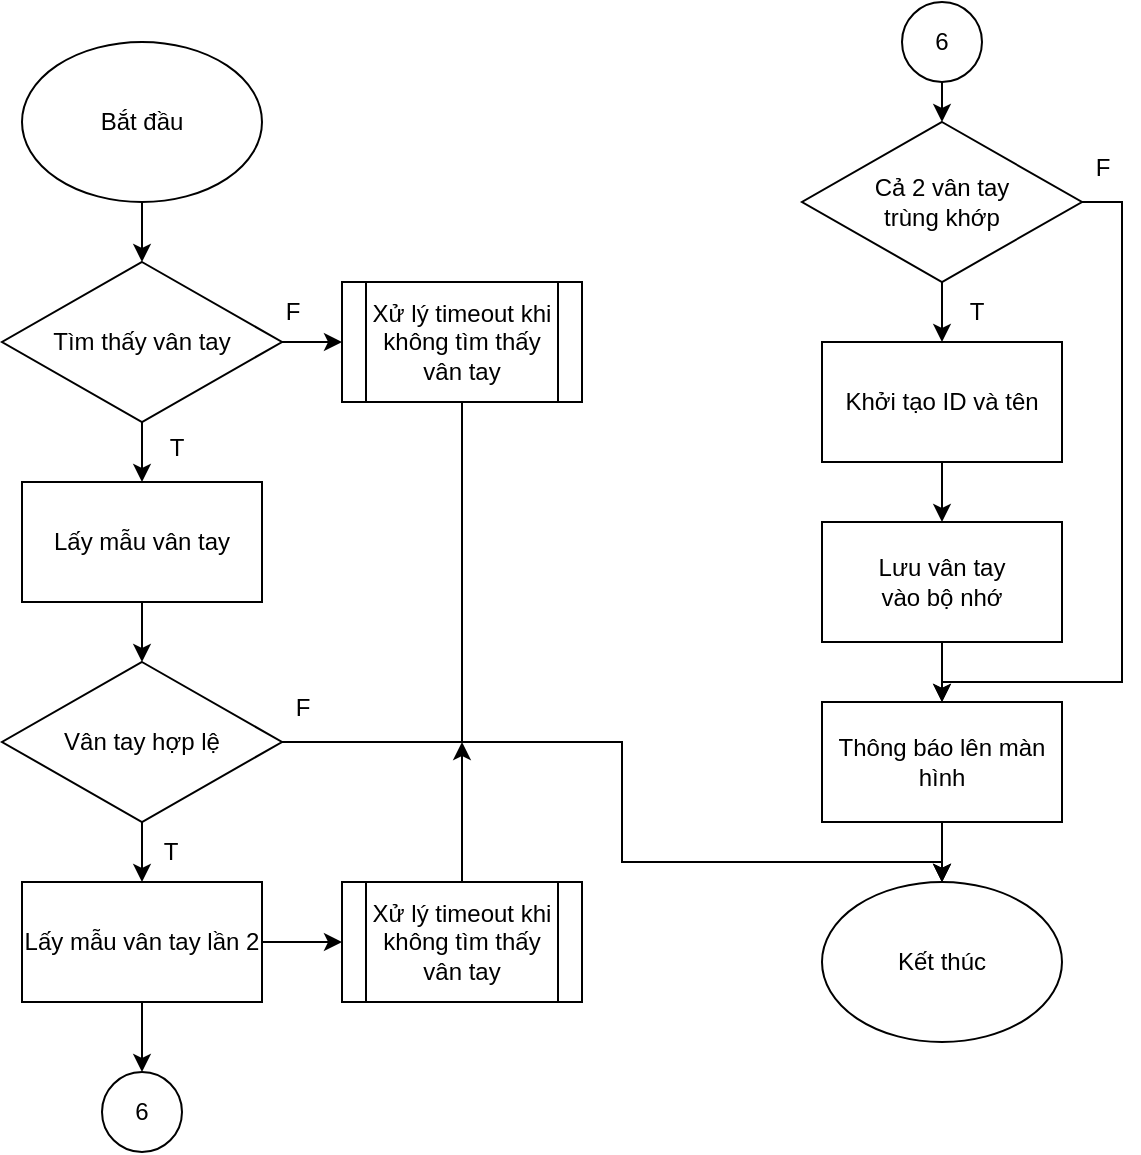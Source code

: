 <mxfile version="22.1.16" type="device">
  <diagram name="Page-1" id="izGDIXWdiDGOQhlA-iLo">
    <mxGraphModel dx="1230" dy="817" grid="1" gridSize="10" guides="1" tooltips="1" connect="1" arrows="1" fold="1" page="1" pageScale="1" pageWidth="827" pageHeight="1169" math="0" shadow="0">
      <root>
        <mxCell id="0" />
        <mxCell id="1" parent="0" />
        <mxCell id="4VplBbc3Qp97Eee8QdOj-6" style="edgeStyle=orthogonalEdgeStyle;rounded=0;orthogonalLoop=1;jettySize=auto;html=1;exitX=0.5;exitY=1;exitDx=0;exitDy=0;entryX=0.5;entryY=0;entryDx=0;entryDy=0;" parent="1" source="4VplBbc3Qp97Eee8QdOj-1" target="4VplBbc3Qp97Eee8QdOj-3" edge="1">
          <mxGeometry relative="1" as="geometry" />
        </mxCell>
        <mxCell id="4VplBbc3Qp97Eee8QdOj-1" value="Bắt đầu" style="ellipse;whiteSpace=wrap;html=1;" parent="1" vertex="1">
          <mxGeometry x="340" y="70" width="120" height="80" as="geometry" />
        </mxCell>
        <mxCell id="4VplBbc3Qp97Eee8QdOj-11" style="edgeStyle=orthogonalEdgeStyle;rounded=0;orthogonalLoop=1;jettySize=auto;html=1;exitX=1;exitY=0.5;exitDx=0;exitDy=0;entryX=0;entryY=0.5;entryDx=0;entryDy=0;" parent="1" source="4VplBbc3Qp97Eee8QdOj-3" target="4VplBbc3Qp97Eee8QdOj-10" edge="1">
          <mxGeometry relative="1" as="geometry" />
        </mxCell>
        <mxCell id="4VplBbc3Qp97Eee8QdOj-15" style="edgeStyle=orthogonalEdgeStyle;rounded=0;orthogonalLoop=1;jettySize=auto;html=1;exitX=0.5;exitY=1;exitDx=0;exitDy=0;entryX=0.5;entryY=0;entryDx=0;entryDy=0;" parent="1" source="4VplBbc3Qp97Eee8QdOj-3" target="4VplBbc3Qp97Eee8QdOj-14" edge="1">
          <mxGeometry relative="1" as="geometry" />
        </mxCell>
        <mxCell id="4VplBbc3Qp97Eee8QdOj-3" value="Tìm thấy vân tay" style="rhombus;whiteSpace=wrap;html=1;" parent="1" vertex="1">
          <mxGeometry x="330" y="180" width="140" height="80" as="geometry" />
        </mxCell>
        <mxCell id="nUrgJPAWz0GhqdLrq_Ft-11" style="edgeStyle=orthogonalEdgeStyle;rounded=0;orthogonalLoop=1;jettySize=auto;html=1;exitX=0.5;exitY=1;exitDx=0;exitDy=0;entryX=0.5;entryY=0;entryDx=0;entryDy=0;" edge="1" parent="1" source="4VplBbc3Qp97Eee8QdOj-10" target="4VplBbc3Qp97Eee8QdOj-26">
          <mxGeometry relative="1" as="geometry">
            <Array as="points">
              <mxPoint x="560" y="420" />
              <mxPoint x="640" y="420" />
              <mxPoint x="640" y="480" />
              <mxPoint x="800" y="480" />
            </Array>
          </mxGeometry>
        </mxCell>
        <mxCell id="4VplBbc3Qp97Eee8QdOj-10" value="Xử lý timeout khi không tìm thấy vân tay" style="shape=process;whiteSpace=wrap;html=1;backgroundOutline=1;" parent="1" vertex="1">
          <mxGeometry x="500" y="190" width="120" height="60" as="geometry" />
        </mxCell>
        <mxCell id="4VplBbc3Qp97Eee8QdOj-12" value="F" style="text;html=1;align=center;verticalAlign=middle;resizable=0;points=[];autosize=1;strokeColor=none;fillColor=none;" parent="1" vertex="1">
          <mxGeometry x="460" y="190" width="30" height="30" as="geometry" />
        </mxCell>
        <mxCell id="4VplBbc3Qp97Eee8QdOj-17" style="edgeStyle=orthogonalEdgeStyle;rounded=0;orthogonalLoop=1;jettySize=auto;html=1;exitX=0.5;exitY=1;exitDx=0;exitDy=0;entryX=0.5;entryY=0;entryDx=0;entryDy=0;" parent="1" source="4VplBbc3Qp97Eee8QdOj-14" target="4VplBbc3Qp97Eee8QdOj-16" edge="1">
          <mxGeometry relative="1" as="geometry" />
        </mxCell>
        <mxCell id="4VplBbc3Qp97Eee8QdOj-14" value="Lấy mẫu vân tay" style="rounded=0;whiteSpace=wrap;html=1;" parent="1" vertex="1">
          <mxGeometry x="340" y="290" width="120" height="60" as="geometry" />
        </mxCell>
        <mxCell id="4VplBbc3Qp97Eee8QdOj-19" style="edgeStyle=orthogonalEdgeStyle;rounded=0;orthogonalLoop=1;jettySize=auto;html=1;exitX=0.5;exitY=1;exitDx=0;exitDy=0;entryX=0.5;entryY=0;entryDx=0;entryDy=0;" parent="1" source="4VplBbc3Qp97Eee8QdOj-16" target="4VplBbc3Qp97Eee8QdOj-18" edge="1">
          <mxGeometry relative="1" as="geometry" />
        </mxCell>
        <mxCell id="nUrgJPAWz0GhqdLrq_Ft-1" style="edgeStyle=orthogonalEdgeStyle;rounded=0;orthogonalLoop=1;jettySize=auto;html=1;exitX=1;exitY=0.5;exitDx=0;exitDy=0;" edge="1" parent="1" source="4VplBbc3Qp97Eee8QdOj-16">
          <mxGeometry relative="1" as="geometry">
            <mxPoint x="800" y="490" as="targetPoint" />
            <Array as="points">
              <mxPoint x="640" y="420" />
              <mxPoint x="640" y="480" />
              <mxPoint x="800" y="480" />
            </Array>
          </mxGeometry>
        </mxCell>
        <mxCell id="4VplBbc3Qp97Eee8QdOj-16" value="Vân tay hợp lệ" style="rhombus;whiteSpace=wrap;html=1;" parent="1" vertex="1">
          <mxGeometry x="330" y="380" width="140" height="80" as="geometry" />
        </mxCell>
        <mxCell id="4VplBbc3Qp97Eee8QdOj-29" style="edgeStyle=orthogonalEdgeStyle;rounded=0;orthogonalLoop=1;jettySize=auto;html=1;exitX=1;exitY=0.5;exitDx=0;exitDy=0;entryX=0;entryY=0.5;entryDx=0;entryDy=0;" parent="1" source="4VplBbc3Qp97Eee8QdOj-18" target="4VplBbc3Qp97Eee8QdOj-28" edge="1">
          <mxGeometry relative="1" as="geometry" />
        </mxCell>
        <mxCell id="nUrgJPAWz0GhqdLrq_Ft-8" style="edgeStyle=orthogonalEdgeStyle;rounded=0;orthogonalLoop=1;jettySize=auto;html=1;exitX=0.5;exitY=1;exitDx=0;exitDy=0;entryX=0.5;entryY=0;entryDx=0;entryDy=0;" edge="1" parent="1" source="4VplBbc3Qp97Eee8QdOj-18" target="nUrgJPAWz0GhqdLrq_Ft-7">
          <mxGeometry relative="1" as="geometry" />
        </mxCell>
        <mxCell id="4VplBbc3Qp97Eee8QdOj-18" value="Lấy mẫu vân tay lần 2" style="rounded=0;whiteSpace=wrap;html=1;" parent="1" vertex="1">
          <mxGeometry x="340" y="490" width="120" height="60" as="geometry" />
        </mxCell>
        <mxCell id="4VplBbc3Qp97Eee8QdOj-23" style="edgeStyle=orthogonalEdgeStyle;rounded=0;orthogonalLoop=1;jettySize=auto;html=1;exitX=0.5;exitY=1;exitDx=0;exitDy=0;entryX=0.5;entryY=0;entryDx=0;entryDy=0;" parent="1" source="4VplBbc3Qp97Eee8QdOj-20" target="4VplBbc3Qp97Eee8QdOj-22" edge="1">
          <mxGeometry relative="1" as="geometry" />
        </mxCell>
        <mxCell id="4VplBbc3Qp97Eee8QdOj-33" style="edgeStyle=orthogonalEdgeStyle;rounded=0;orthogonalLoop=1;jettySize=auto;html=1;exitX=1;exitY=0.5;exitDx=0;exitDy=0;entryX=0.5;entryY=0;entryDx=0;entryDy=0;" parent="1" source="4VplBbc3Qp97Eee8QdOj-20" target="4VplBbc3Qp97Eee8QdOj-30" edge="1">
          <mxGeometry relative="1" as="geometry">
            <Array as="points">
              <mxPoint x="890" y="150" />
              <mxPoint x="890" y="390" />
              <mxPoint x="800" y="390" />
            </Array>
          </mxGeometry>
        </mxCell>
        <mxCell id="4VplBbc3Qp97Eee8QdOj-20" value="Cả 2 vân tay &lt;br&gt;trùng khớp" style="rhombus;whiteSpace=wrap;html=1;" parent="1" vertex="1">
          <mxGeometry x="730" y="110" width="140" height="80" as="geometry" />
        </mxCell>
        <mxCell id="4VplBbc3Qp97Eee8QdOj-25" style="edgeStyle=orthogonalEdgeStyle;rounded=0;orthogonalLoop=1;jettySize=auto;html=1;exitX=0.5;exitY=1;exitDx=0;exitDy=0;entryX=0.5;entryY=0;entryDx=0;entryDy=0;" parent="1" source="4VplBbc3Qp97Eee8QdOj-22" target="4VplBbc3Qp97Eee8QdOj-24" edge="1">
          <mxGeometry relative="1" as="geometry" />
        </mxCell>
        <mxCell id="4VplBbc3Qp97Eee8QdOj-22" value="Khởi tạo ID và tên" style="rounded=0;whiteSpace=wrap;html=1;" parent="1" vertex="1">
          <mxGeometry x="740" y="220" width="120" height="60" as="geometry" />
        </mxCell>
        <mxCell id="4VplBbc3Qp97Eee8QdOj-32" style="edgeStyle=orthogonalEdgeStyle;rounded=0;orthogonalLoop=1;jettySize=auto;html=1;exitX=0.5;exitY=1;exitDx=0;exitDy=0;entryX=0.5;entryY=0;entryDx=0;entryDy=0;" parent="1" source="4VplBbc3Qp97Eee8QdOj-24" target="4VplBbc3Qp97Eee8QdOj-30" edge="1">
          <mxGeometry relative="1" as="geometry" />
        </mxCell>
        <mxCell id="4VplBbc3Qp97Eee8QdOj-24" value="Lưu vân tay&lt;br&gt;vào bộ nhớ" style="rounded=0;whiteSpace=wrap;html=1;" parent="1" vertex="1">
          <mxGeometry x="740" y="310" width="120" height="60" as="geometry" />
        </mxCell>
        <mxCell id="4VplBbc3Qp97Eee8QdOj-26" value="Kết thúc" style="ellipse;whiteSpace=wrap;html=1;" parent="1" vertex="1">
          <mxGeometry x="740" y="490" width="120" height="80" as="geometry" />
        </mxCell>
        <mxCell id="nUrgJPAWz0GhqdLrq_Ft-12" style="edgeStyle=orthogonalEdgeStyle;rounded=0;orthogonalLoop=1;jettySize=auto;html=1;exitX=0.5;exitY=0;exitDx=0;exitDy=0;" edge="1" parent="1" source="4VplBbc3Qp97Eee8QdOj-28">
          <mxGeometry relative="1" as="geometry">
            <mxPoint x="560" y="420" as="targetPoint" />
          </mxGeometry>
        </mxCell>
        <mxCell id="4VplBbc3Qp97Eee8QdOj-28" value="Xử lý timeout khi không tìm thấy vân tay" style="shape=process;whiteSpace=wrap;html=1;backgroundOutline=1;" parent="1" vertex="1">
          <mxGeometry x="500" y="490" width="120" height="60" as="geometry" />
        </mxCell>
        <mxCell id="4VplBbc3Qp97Eee8QdOj-34" style="edgeStyle=orthogonalEdgeStyle;rounded=0;orthogonalLoop=1;jettySize=auto;html=1;exitX=0.5;exitY=1;exitDx=0;exitDy=0;entryX=0.5;entryY=0;entryDx=0;entryDy=0;" parent="1" source="4VplBbc3Qp97Eee8QdOj-30" target="4VplBbc3Qp97Eee8QdOj-26" edge="1">
          <mxGeometry relative="1" as="geometry" />
        </mxCell>
        <mxCell id="4VplBbc3Qp97Eee8QdOj-30" value="Thông báo lên màn hình" style="rounded=0;whiteSpace=wrap;html=1;" parent="1" vertex="1">
          <mxGeometry x="740" y="400" width="120" height="60" as="geometry" />
        </mxCell>
        <mxCell id="nUrgJPAWz0GhqdLrq_Ft-2" value="F" style="text;html=1;align=center;verticalAlign=middle;resizable=0;points=[];autosize=1;strokeColor=none;fillColor=none;" vertex="1" parent="1">
          <mxGeometry x="465" y="388" width="30" height="30" as="geometry" />
        </mxCell>
        <mxCell id="nUrgJPAWz0GhqdLrq_Ft-3" value="T" style="text;html=1;align=center;verticalAlign=middle;resizable=0;points=[];autosize=1;strokeColor=none;fillColor=none;" vertex="1" parent="1">
          <mxGeometry x="399" y="460" width="30" height="30" as="geometry" />
        </mxCell>
        <mxCell id="nUrgJPAWz0GhqdLrq_Ft-4" value="T" style="text;html=1;align=center;verticalAlign=middle;resizable=0;points=[];autosize=1;strokeColor=none;fillColor=none;" vertex="1" parent="1">
          <mxGeometry x="402" y="258" width="30" height="30" as="geometry" />
        </mxCell>
        <mxCell id="nUrgJPAWz0GhqdLrq_Ft-5" value="F" style="text;html=1;align=center;verticalAlign=middle;resizable=0;points=[];autosize=1;strokeColor=none;fillColor=none;" vertex="1" parent="1">
          <mxGeometry x="865" y="118" width="30" height="30" as="geometry" />
        </mxCell>
        <mxCell id="nUrgJPAWz0GhqdLrq_Ft-6" value="T" style="text;html=1;align=center;verticalAlign=middle;resizable=0;points=[];autosize=1;strokeColor=none;fillColor=none;" vertex="1" parent="1">
          <mxGeometry x="802" y="190" width="30" height="30" as="geometry" />
        </mxCell>
        <mxCell id="nUrgJPAWz0GhqdLrq_Ft-7" value="6" style="ellipse;whiteSpace=wrap;html=1;aspect=fixed;" vertex="1" parent="1">
          <mxGeometry x="380" y="585" width="40" height="40" as="geometry" />
        </mxCell>
        <mxCell id="nUrgJPAWz0GhqdLrq_Ft-10" style="edgeStyle=orthogonalEdgeStyle;rounded=0;orthogonalLoop=1;jettySize=auto;html=1;exitX=0.5;exitY=1;exitDx=0;exitDy=0;entryX=0.5;entryY=0;entryDx=0;entryDy=0;" edge="1" parent="1" source="nUrgJPAWz0GhqdLrq_Ft-9" target="4VplBbc3Qp97Eee8QdOj-20">
          <mxGeometry relative="1" as="geometry" />
        </mxCell>
        <mxCell id="nUrgJPAWz0GhqdLrq_Ft-9" value="6" style="ellipse;whiteSpace=wrap;html=1;aspect=fixed;" vertex="1" parent="1">
          <mxGeometry x="780" y="50" width="40" height="40" as="geometry" />
        </mxCell>
      </root>
    </mxGraphModel>
  </diagram>
</mxfile>
